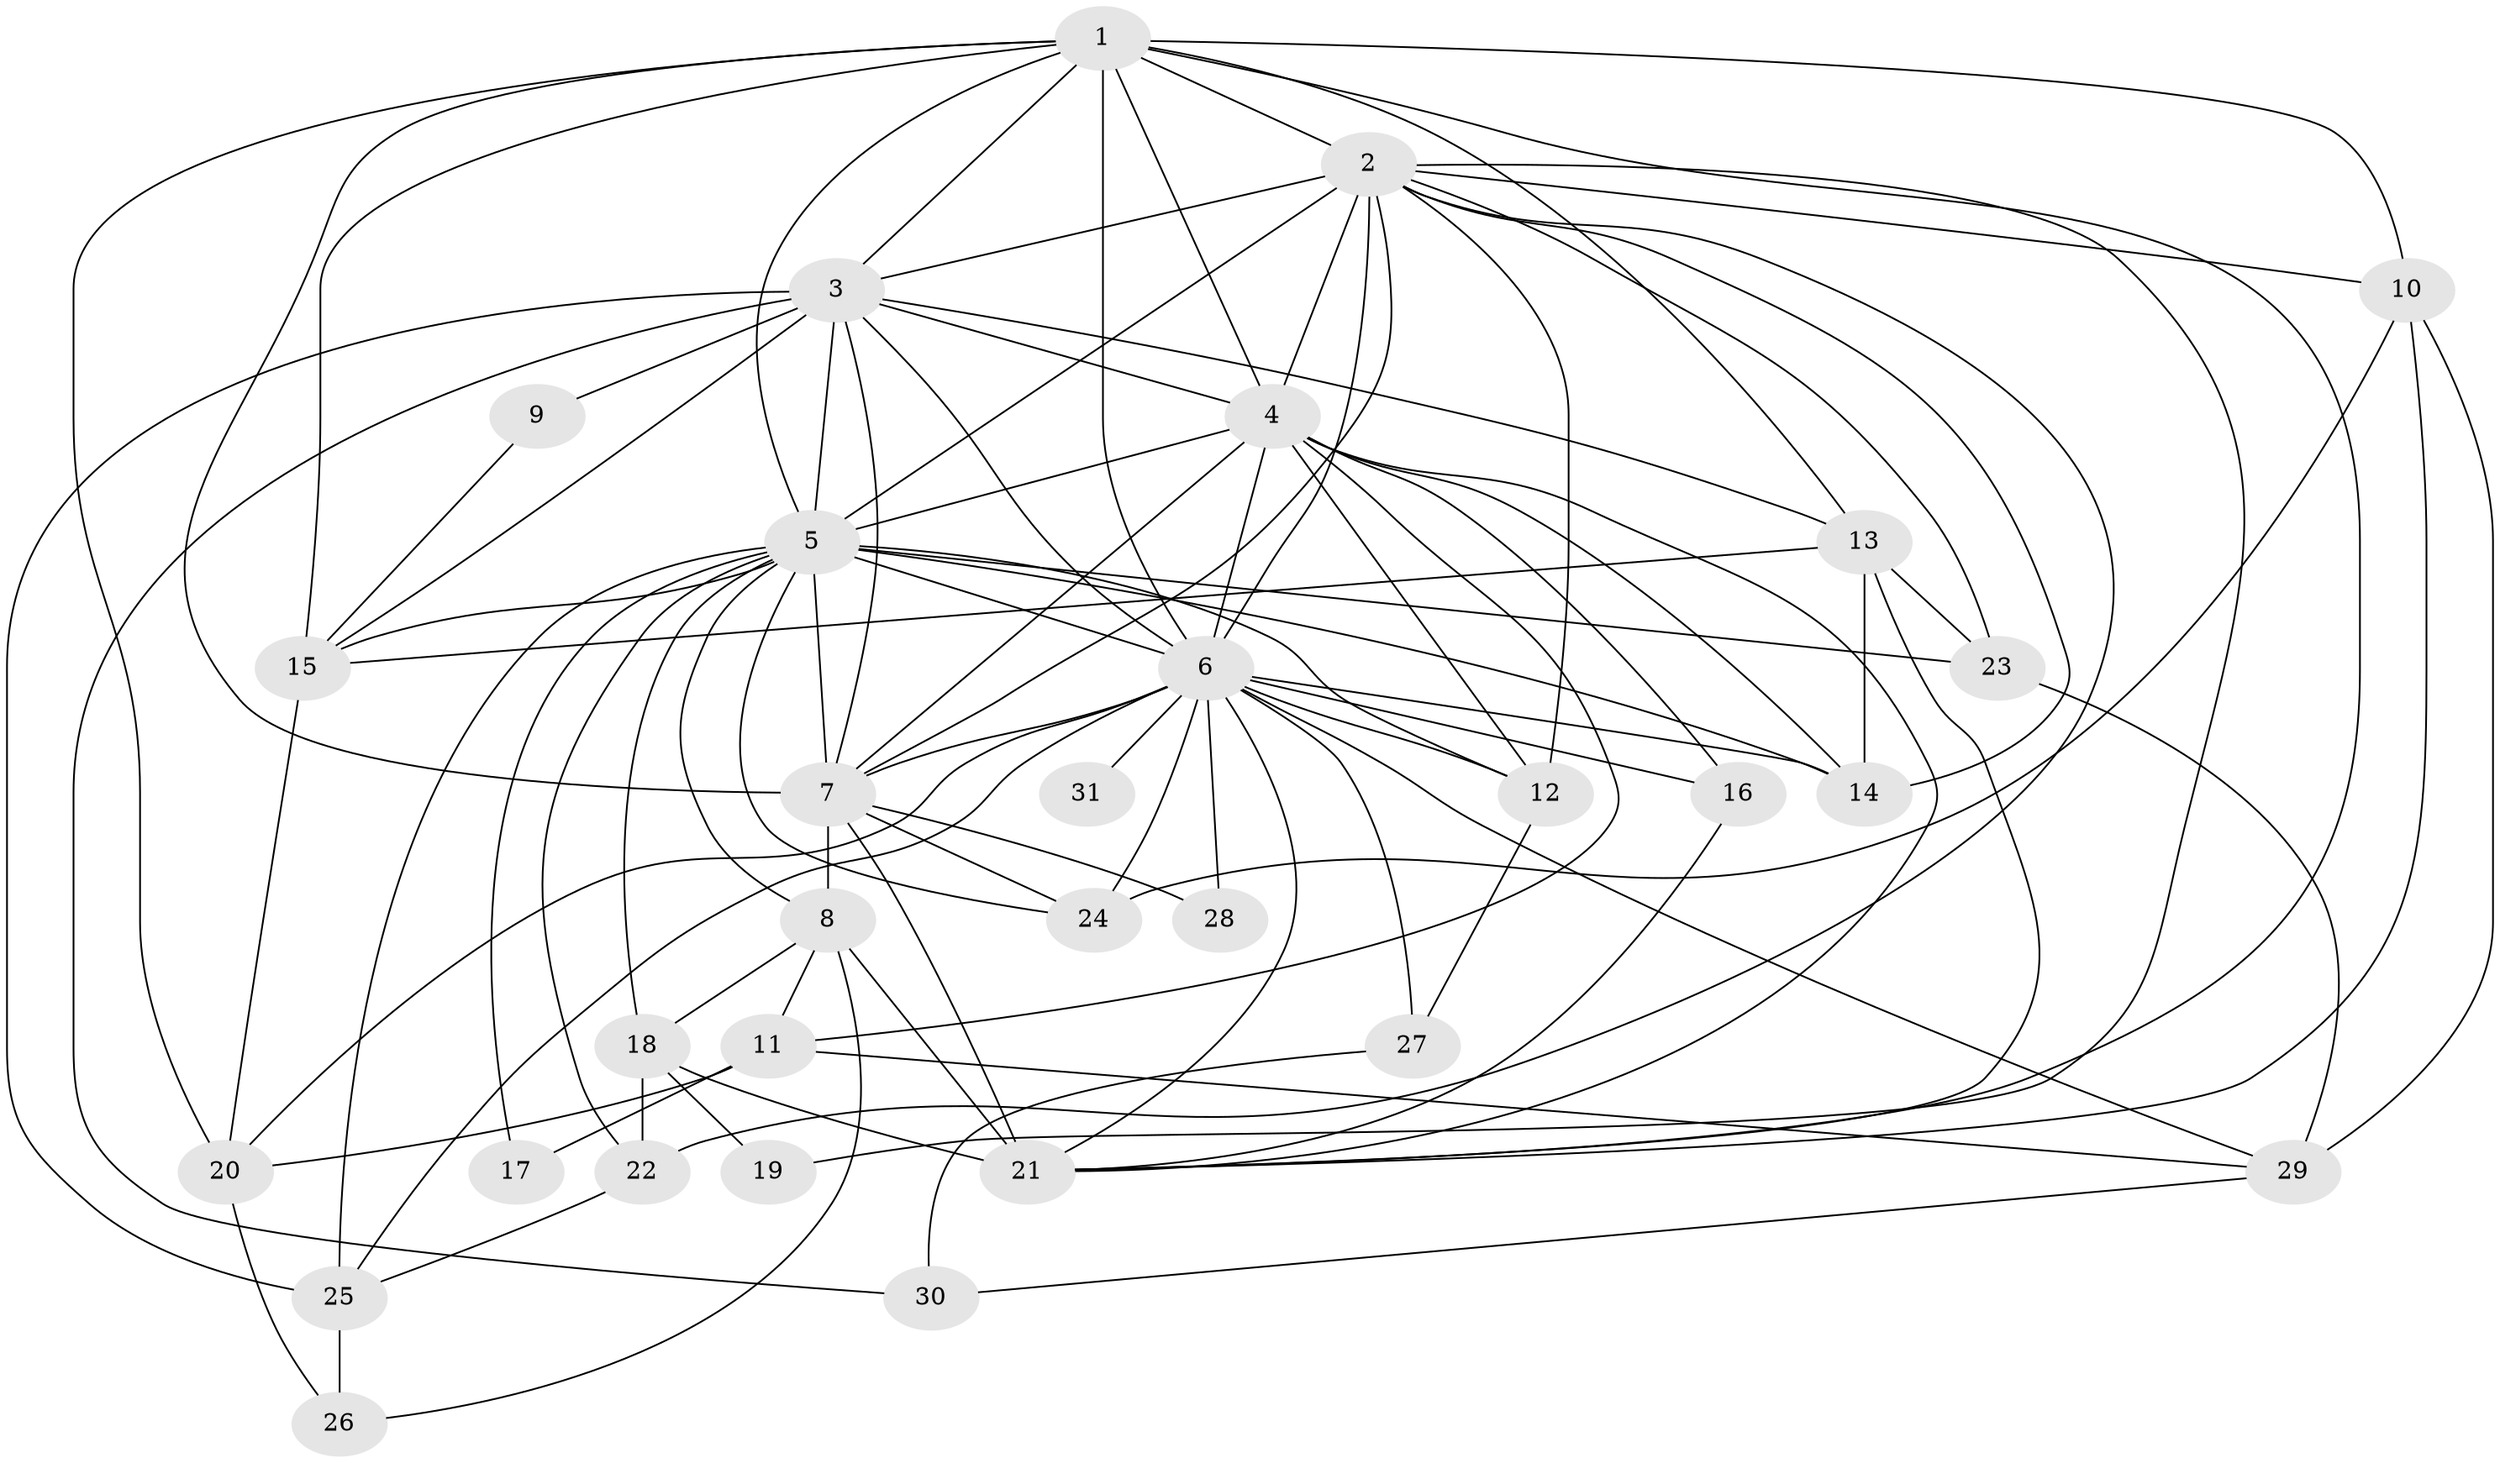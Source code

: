 // original degree distribution, {20: 0.019801980198019802, 21: 0.04950495049504951, 13: 0.009900990099009901, 24: 0.009900990099009901, 23: 0.009900990099009901, 6: 0.009900990099009901, 3: 0.2376237623762376, 2: 0.5247524752475248, 4: 0.04950495049504951, 10: 0.009900990099009901, 5: 0.06930693069306931}
// Generated by graph-tools (version 1.1) at 2025/49/03/04/25 22:49:30]
// undirected, 31 vertices, 94 edges
graph export_dot {
  node [color=gray90,style=filled];
  1;
  2;
  3;
  4;
  5;
  6;
  7;
  8;
  9;
  10;
  11;
  12;
  13;
  14;
  15;
  16;
  17;
  18;
  19;
  20;
  21;
  22;
  23;
  24;
  25;
  26;
  27;
  28;
  29;
  30;
  31;
  1 -- 2 [weight=3.0];
  1 -- 3 [weight=2.0];
  1 -- 4 [weight=2.0];
  1 -- 5 [weight=5.0];
  1 -- 6 [weight=6.0];
  1 -- 7 [weight=3.0];
  1 -- 10 [weight=3.0];
  1 -- 13 [weight=2.0];
  1 -- 15 [weight=1.0];
  1 -- 20 [weight=1.0];
  1 -- 21 [weight=1.0];
  2 -- 3 [weight=1.0];
  2 -- 4 [weight=2.0];
  2 -- 5 [weight=2.0];
  2 -- 6 [weight=4.0];
  2 -- 7 [weight=1.0];
  2 -- 10 [weight=1.0];
  2 -- 12 [weight=1.0];
  2 -- 14 [weight=2.0];
  2 -- 19 [weight=1.0];
  2 -- 22 [weight=1.0];
  2 -- 23 [weight=1.0];
  3 -- 4 [weight=2.0];
  3 -- 5 [weight=4.0];
  3 -- 6 [weight=3.0];
  3 -- 7 [weight=1.0];
  3 -- 9 [weight=1.0];
  3 -- 13 [weight=1.0];
  3 -- 15 [weight=1.0];
  3 -- 25 [weight=2.0];
  3 -- 30 [weight=3.0];
  4 -- 5 [weight=2.0];
  4 -- 6 [weight=2.0];
  4 -- 7 [weight=1.0];
  4 -- 11 [weight=2.0];
  4 -- 12 [weight=4.0];
  4 -- 14 [weight=2.0];
  4 -- 16 [weight=1.0];
  4 -- 21 [weight=1.0];
  5 -- 6 [weight=6.0];
  5 -- 7 [weight=2.0];
  5 -- 8 [weight=1.0];
  5 -- 12 [weight=1.0];
  5 -- 14 [weight=6.0];
  5 -- 15 [weight=1.0];
  5 -- 17 [weight=1.0];
  5 -- 18 [weight=3.0];
  5 -- 22 [weight=1.0];
  5 -- 23 [weight=2.0];
  5 -- 24 [weight=1.0];
  5 -- 25 [weight=1.0];
  6 -- 7 [weight=2.0];
  6 -- 12 [weight=1.0];
  6 -- 14 [weight=1.0];
  6 -- 16 [weight=2.0];
  6 -- 20 [weight=1.0];
  6 -- 21 [weight=1.0];
  6 -- 24 [weight=1.0];
  6 -- 25 [weight=1.0];
  6 -- 27 [weight=1.0];
  6 -- 28 [weight=2.0];
  6 -- 29 [weight=2.0];
  6 -- 31 [weight=1.0];
  7 -- 8 [weight=2.0];
  7 -- 21 [weight=8.0];
  7 -- 24 [weight=2.0];
  7 -- 28 [weight=1.0];
  8 -- 11 [weight=1.0];
  8 -- 18 [weight=1.0];
  8 -- 21 [weight=1.0];
  8 -- 26 [weight=1.0];
  9 -- 15 [weight=1.0];
  10 -- 21 [weight=1.0];
  10 -- 24 [weight=1.0];
  10 -- 29 [weight=1.0];
  11 -- 17 [weight=1.0];
  11 -- 20 [weight=1.0];
  11 -- 29 [weight=1.0];
  12 -- 27 [weight=1.0];
  13 -- 14 [weight=2.0];
  13 -- 15 [weight=4.0];
  13 -- 21 [weight=1.0];
  13 -- 23 [weight=1.0];
  15 -- 20 [weight=2.0];
  16 -- 21 [weight=1.0];
  18 -- 19 [weight=1.0];
  18 -- 21 [weight=1.0];
  18 -- 22 [weight=1.0];
  20 -- 26 [weight=1.0];
  22 -- 25 [weight=1.0];
  23 -- 29 [weight=2.0];
  25 -- 26 [weight=1.0];
  27 -- 30 [weight=2.0];
  29 -- 30 [weight=1.0];
}
